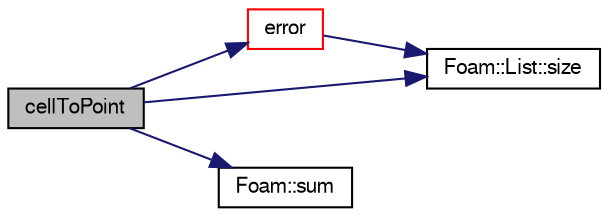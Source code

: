 digraph "cellToPoint"
{
  bgcolor="transparent";
  edge [fontname="FreeSans",fontsize="10",labelfontname="FreeSans",labelfontsize="10"];
  node [fontname="FreeSans",fontsize="10",shape=record];
  rankdir="LR";
  Node2284 [label="cellToPoint",height=0.2,width=0.4,color="black", fillcolor="grey75", style="filled", fontcolor="black"];
  Node2284 -> Node2285 [color="midnightblue",fontsize="10",style="solid",fontname="FreeSans"];
  Node2285 [label="error",height=0.2,width=0.4,color="red",URL="$a21370.html#a19fd19cb60a0449db87b63b9a0b19826"];
  Node2285 -> Node2286 [color="midnightblue",fontsize="10",style="solid",fontname="FreeSans"];
  Node2286 [label="Foam::List::size",height=0.2,width=0.4,color="black",URL="$a25694.html#a8a5f6fa29bd4b500caf186f60245b384",tooltip="Override size to be inconsistent with allocated storage. "];
  Node2284 -> Node2286 [color="midnightblue",fontsize="10",style="solid",fontname="FreeSans"];
  Node2284 -> Node2410 [color="midnightblue",fontsize="10",style="solid",fontname="FreeSans"];
  Node2410 [label="Foam::sum",height=0.2,width=0.4,color="black",URL="$a21124.html#a3d8733143aad0e03b300186ab4bef137"];
}
